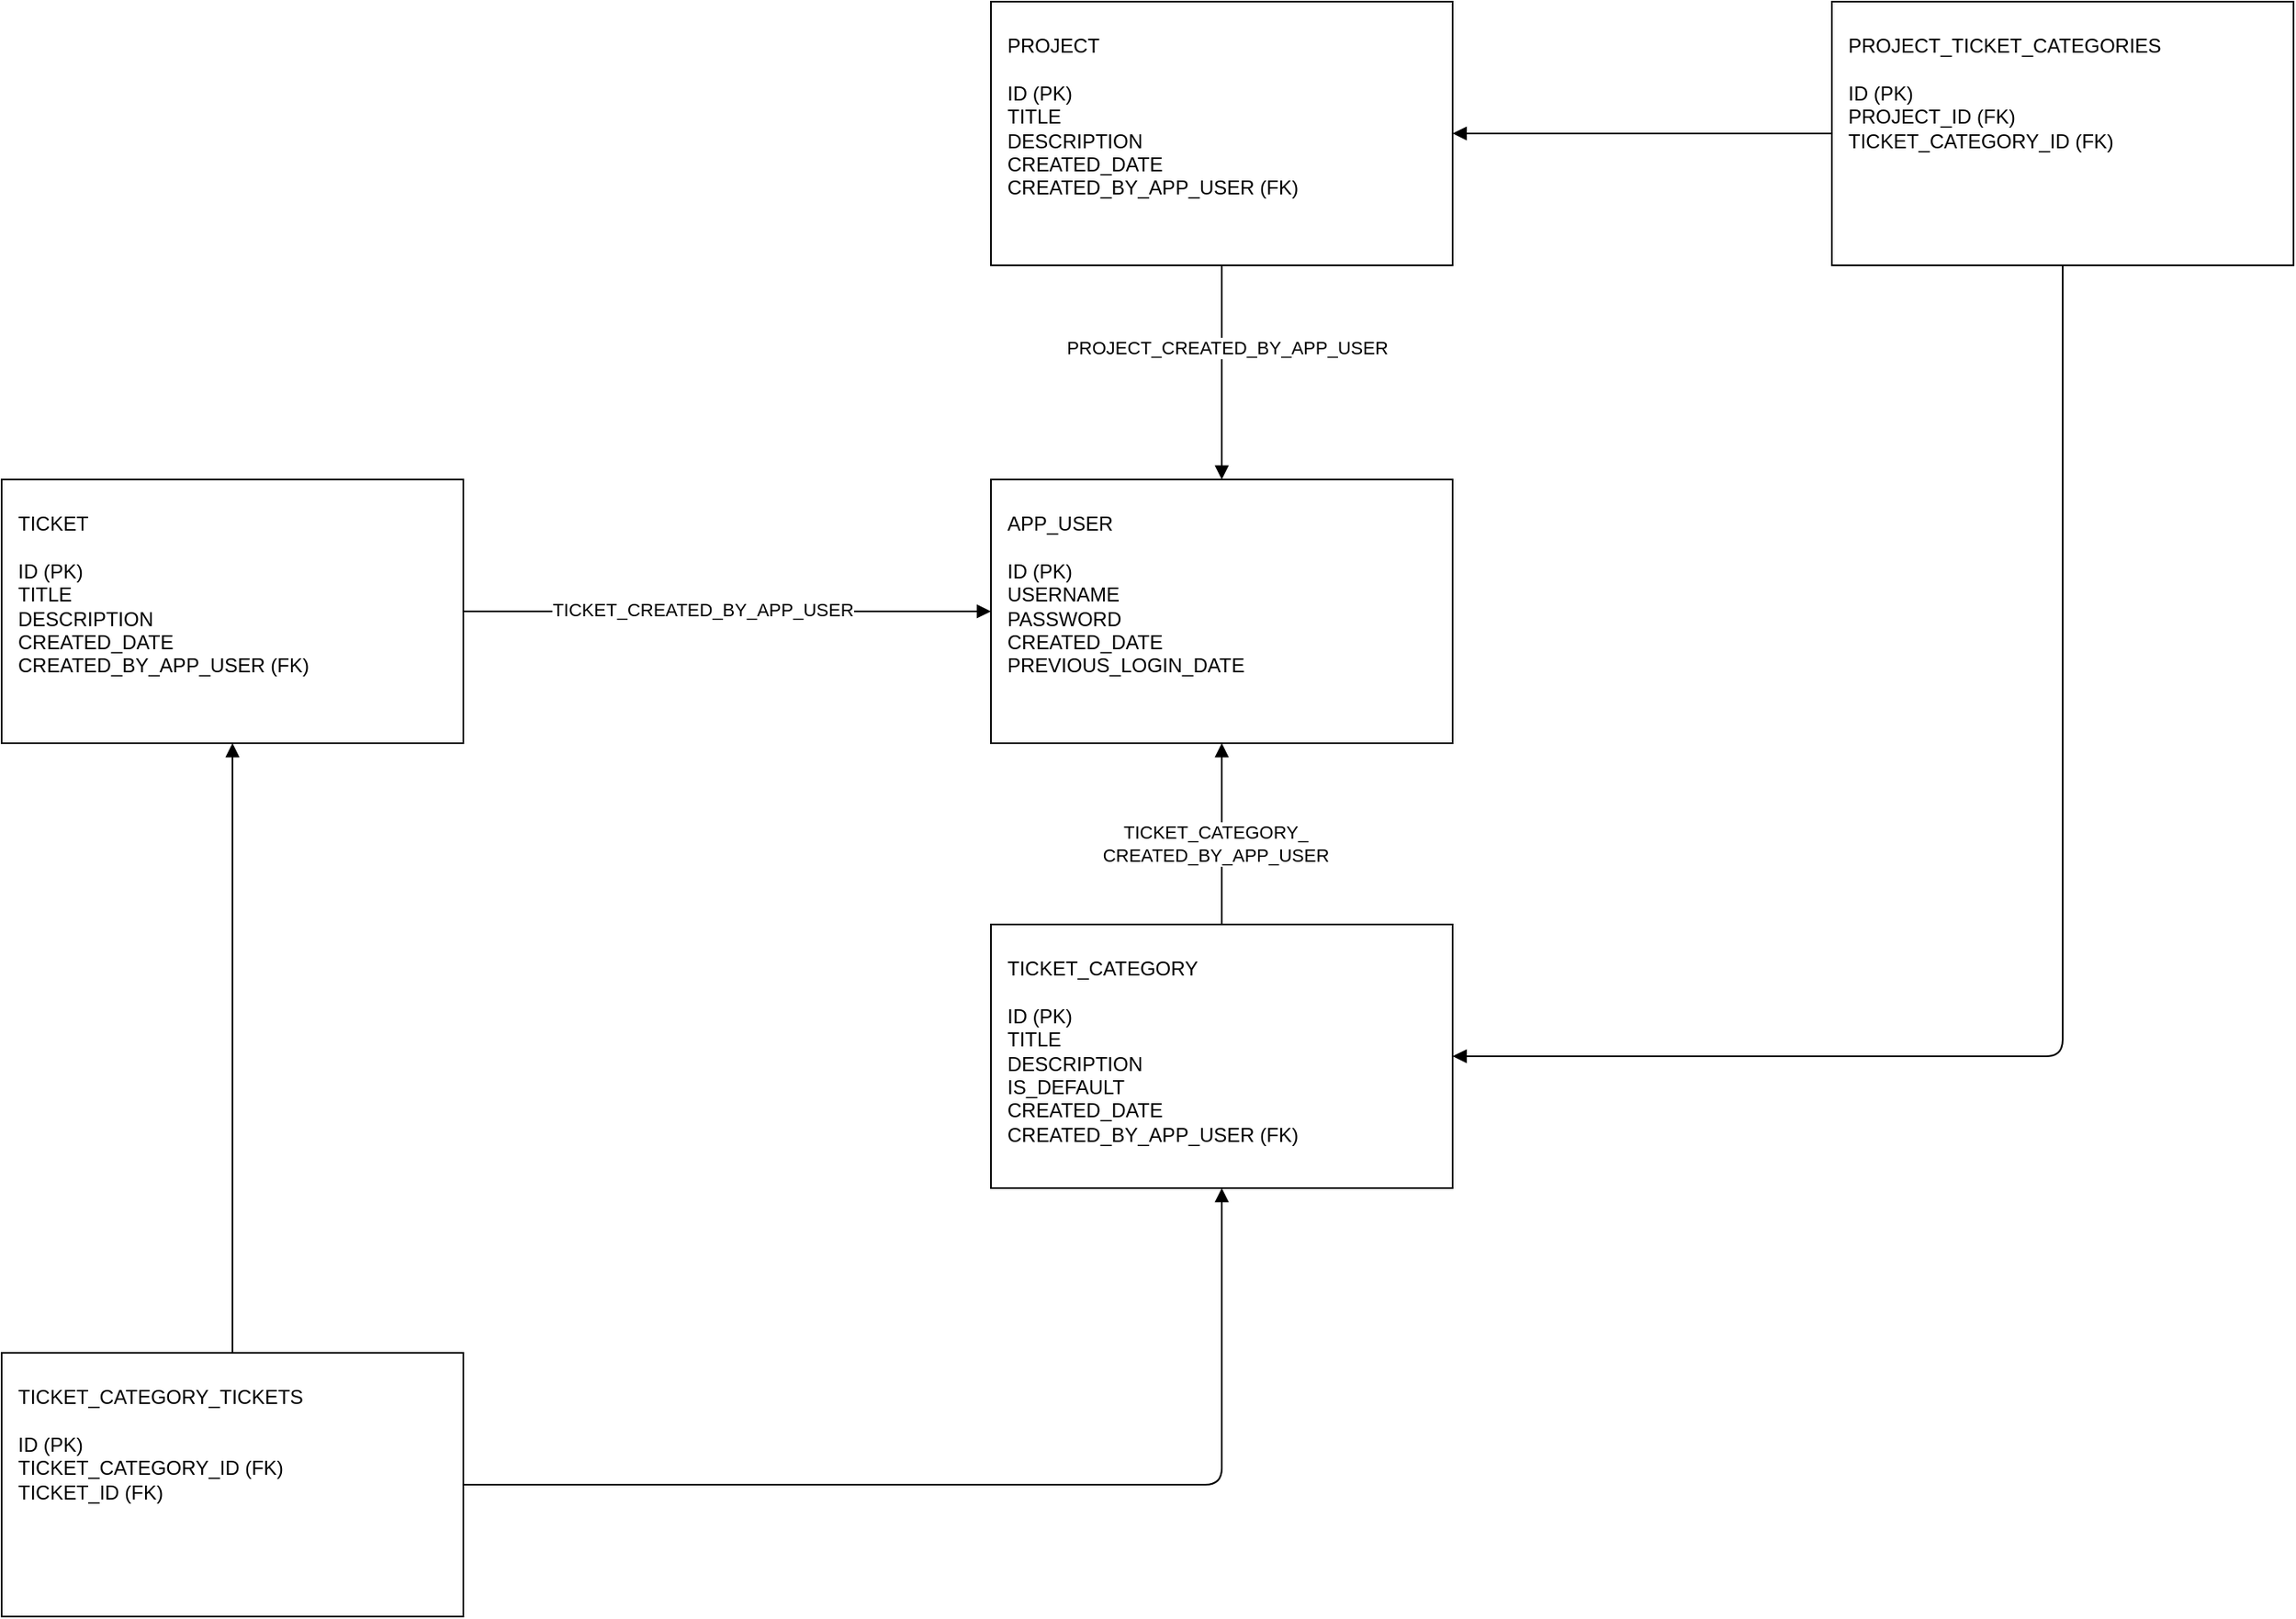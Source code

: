 <mxfile version="28.2.0">
  <diagram name="ERD" id="hw1dwIQq9LTDM1mx0bmX">
    <mxGraphModel dx="3368" dy="1531" grid="1" gridSize="10" guides="1" tooltips="1" connect="1" arrows="1" fold="1" page="1" pageScale="1" pageWidth="850" pageHeight="1100" math="0" shadow="0">
      <root>
        <mxCell id="0" />
        <mxCell id="1" parent="0" />
        <mxCell id="Q0RriAnzwEX3wGJ0tr0o-1" value="APP_USER&#xa;&#xa;ID (PK)&#xa;USERNAME&#xa;PASSWORD&#xa;CREATED_DATE&#xa;PREVIOUS_LOGIN_DATE" style="shape=entityRelation;whiteSpace=wrap;align=left;verticalAlign=top;convertToSvg=0;spacing=10;spacingTop=5;spacingBottom=0;" vertex="1" parent="1">
          <mxGeometry x="550" y="320" width="280" height="160" as="geometry" />
        </mxCell>
        <mxCell id="Q0RriAnzwEX3wGJ0tr0o-2" value="TICKET&#xa;&#xa;ID (PK)&#xa;TITLE&#xa;DESCRIPTION&#xa;CREATED_DATE&#xa;CREATED_BY_APP_USER (FK)" style="shape=entityRelation;whiteSpace=wrap;align=left;verticalAlign=top;convertToSvg=0;spacing=10;spacingTop=5;spacingBottom=0;" vertex="1" parent="1">
          <mxGeometry x="-50" y="320" width="280" height="160" as="geometry" />
        </mxCell>
        <mxCell id="Q0RriAnzwEX3wGJ0tr0o-3" value="PROJECT&#xa;&#xa;ID (PK)&#xa;TITLE&#xa;DESCRIPTION&#xa;CREATED_DATE&#xa;CREATED_BY_APP_USER (FK)" style="shape=entityRelation;whiteSpace=wrap;align=left;verticalAlign=top;convertToSvg=0;spacing=10;spacingTop=5;spacingBottom=0;fontStyle=0" vertex="1" parent="1">
          <mxGeometry x="550" y="30" width="280" height="160" as="geometry" />
        </mxCell>
        <mxCell id="Q0RriAnzwEX3wGJ0tr0o-4" value="TICKET_CATEGORY&#xa;&#xa;ID (PK)&#xa;TITLE&#xa;DESCRIPTION&#xa;IS_DEFAULT&#xa;CREATED_DATE&#xa;CREATED_BY_APP_USER (FK)" style="shape=entityRelation;whiteSpace=wrap;align=left;verticalAlign=top;convertToSvg=0;spacing=10;spacingTop=5;spacingBottom=0;" vertex="1" parent="1">
          <mxGeometry x="550" y="590" width="280" height="160" as="geometry" />
        </mxCell>
        <mxCell id="Q0RriAnzwEX3wGJ0tr0o-5" value="TICKET_CATEGORY_TICKETS&#xa;&#xa;ID (PK)&#xa;TICKET_CATEGORY_ID (FK)&#xa;TICKET_ID (FK)" style="shape=entityRelation;whiteSpace=wrap;align=left;verticalAlign=top;convertToSvg=0;spacing=10;spacingTop=5;spacingBottom=0;" vertex="1" parent="1">
          <mxGeometry x="-50" y="850" width="280" height="160" as="geometry" />
        </mxCell>
        <mxCell id="Q0RriAnzwEX3wGJ0tr0o-6" value="PROJECT_TICKET_CATEGORIES&#xa;&#xa;ID (PK)&#xa;PROJECT_ID (FK)&#xa;TICKET_CATEGORY_ID (FK)" style="shape=entityRelation;whiteSpace=wrap;align=left;verticalAlign=top;convertToSvg=0;spacing=10;spacingTop=5;spacingBottom=0;" vertex="1" parent="1">
          <mxGeometry x="1060" y="30" width="280" height="160" as="geometry" />
        </mxCell>
        <mxCell id="Q0RriAnzwEX3wGJ0tr0o-7" value="" style="endArrow=block;endFill=1;strokeColor=#000000;align=left;verticalAlign=top;convertToSvg=0;spacing=10;spacingTop=5;spacingBottom=0;" edge="1" parent="1" source="Q0RriAnzwEX3wGJ0tr0o-2" target="Q0RriAnzwEX3wGJ0tr0o-1">
          <mxGeometry relative="1" as="geometry">
            <Array as="points">
              <mxPoint x="340" y="400" />
            </Array>
          </mxGeometry>
        </mxCell>
        <mxCell id="Q0RriAnzwEX3wGJ0tr0o-8" value="TICKET&lt;span style=&quot;background-color: light-dark(#ffffff, var(--ge-dark-color, #121212)); color: light-dark(rgb(0, 0, 0), rgb(255, 255, 255));&quot;&gt;_CREATED_BY_APP_USER&lt;/span&gt;" style="edgeLabel;html=1;align=center;verticalAlign=middle;resizable=0;points=[];" vertex="1" connectable="0" parent="Q0RriAnzwEX3wGJ0tr0o-7">
          <mxGeometry x="-0.097" y="1" relative="1" as="geometry">
            <mxPoint as="offset" />
          </mxGeometry>
        </mxCell>
        <mxCell id="Q0RriAnzwEX3wGJ0tr0o-9" value="" style="endArrow=block;endFill=1;strokeColor=#000000;align=left;verticalAlign=top;convertToSvg=0;spacing=10;spacingTop=5;spacingBottom=0;" edge="1" parent="1" source="Q0RriAnzwEX3wGJ0tr0o-3" target="Q0RriAnzwEX3wGJ0tr0o-1">
          <mxGeometry relative="1" as="geometry" />
        </mxCell>
        <mxCell id="Q0RriAnzwEX3wGJ0tr0o-10" value="PROJECT_CREATED_BY_APP_USER" style="edgeLabel;html=1;align=center;verticalAlign=middle;resizable=0;points=[];" vertex="1" connectable="0" parent="Q0RriAnzwEX3wGJ0tr0o-9">
          <mxGeometry x="-0.234" y="3" relative="1" as="geometry">
            <mxPoint as="offset" />
          </mxGeometry>
        </mxCell>
        <mxCell id="Q0RriAnzwEX3wGJ0tr0o-11" value="" style="endArrow=block;endFill=1;strokeColor=#000000;align=left;verticalAlign=top;convertToSvg=0;spacing=10;spacingTop=5;spacingBottom=0;" edge="1" parent="1" source="Q0RriAnzwEX3wGJ0tr0o-4" target="Q0RriAnzwEX3wGJ0tr0o-1">
          <mxGeometry relative="1" as="geometry">
            <Array as="points" />
          </mxGeometry>
        </mxCell>
        <mxCell id="Q0RriAnzwEX3wGJ0tr0o-12" value="TICKET_CATEGORY_&lt;div&gt;CREATED_BY_APP_USER&lt;/div&gt;" style="edgeLabel;html=1;align=center;verticalAlign=middle;resizable=0;points=[];" vertex="1" connectable="0" parent="Q0RriAnzwEX3wGJ0tr0o-11">
          <mxGeometry x="-0.109" y="4" relative="1" as="geometry">
            <mxPoint as="offset" />
          </mxGeometry>
        </mxCell>
        <mxCell id="Q0RriAnzwEX3wGJ0tr0o-13" value="" style="endArrow=block;endFill=1;strokeColor=#000000;align=left;verticalAlign=top;convertToSvg=0;spacing=10;spacingTop=5;spacingBottom=0;" edge="1" parent="1" source="Q0RriAnzwEX3wGJ0tr0o-5" target="Q0RriAnzwEX3wGJ0tr0o-2">
          <mxGeometry relative="1" as="geometry">
            <Array as="points">
              <mxPoint x="90" y="660" />
            </Array>
          </mxGeometry>
        </mxCell>
        <mxCell id="Q0RriAnzwEX3wGJ0tr0o-14" value="" style="endArrow=block;endFill=1;strokeColor=#000000;align=left;verticalAlign=top;convertToSvg=0;spacing=10;spacingTop=5;spacingBottom=0;" edge="1" parent="1" source="Q0RriAnzwEX3wGJ0tr0o-5" target="Q0RriAnzwEX3wGJ0tr0o-4">
          <mxGeometry relative="1" as="geometry">
            <Array as="points">
              <mxPoint x="690" y="930" />
            </Array>
          </mxGeometry>
        </mxCell>
        <mxCell id="Q0RriAnzwEX3wGJ0tr0o-15" value="" style="endArrow=block;endFill=1;strokeColor=#000000;align=left;verticalAlign=top;convertToSvg=0;spacing=10;spacingTop=5;spacingBottom=0;" edge="1" parent="1" source="Q0RriAnzwEX3wGJ0tr0o-6" target="Q0RriAnzwEX3wGJ0tr0o-3">
          <mxGeometry relative="1" as="geometry" />
        </mxCell>
        <mxCell id="Q0RriAnzwEX3wGJ0tr0o-16" value="" style="endArrow=block;endFill=1;strokeColor=#000000;align=left;verticalAlign=top;convertToSvg=0;spacing=10;spacingTop=5;spacingBottom=0;" edge="1" parent="1" source="Q0RriAnzwEX3wGJ0tr0o-6" target="Q0RriAnzwEX3wGJ0tr0o-4">
          <mxGeometry relative="1" as="geometry">
            <Array as="points">
              <mxPoint x="1200" y="670" />
            </Array>
          </mxGeometry>
        </mxCell>
      </root>
    </mxGraphModel>
  </diagram>
</mxfile>
